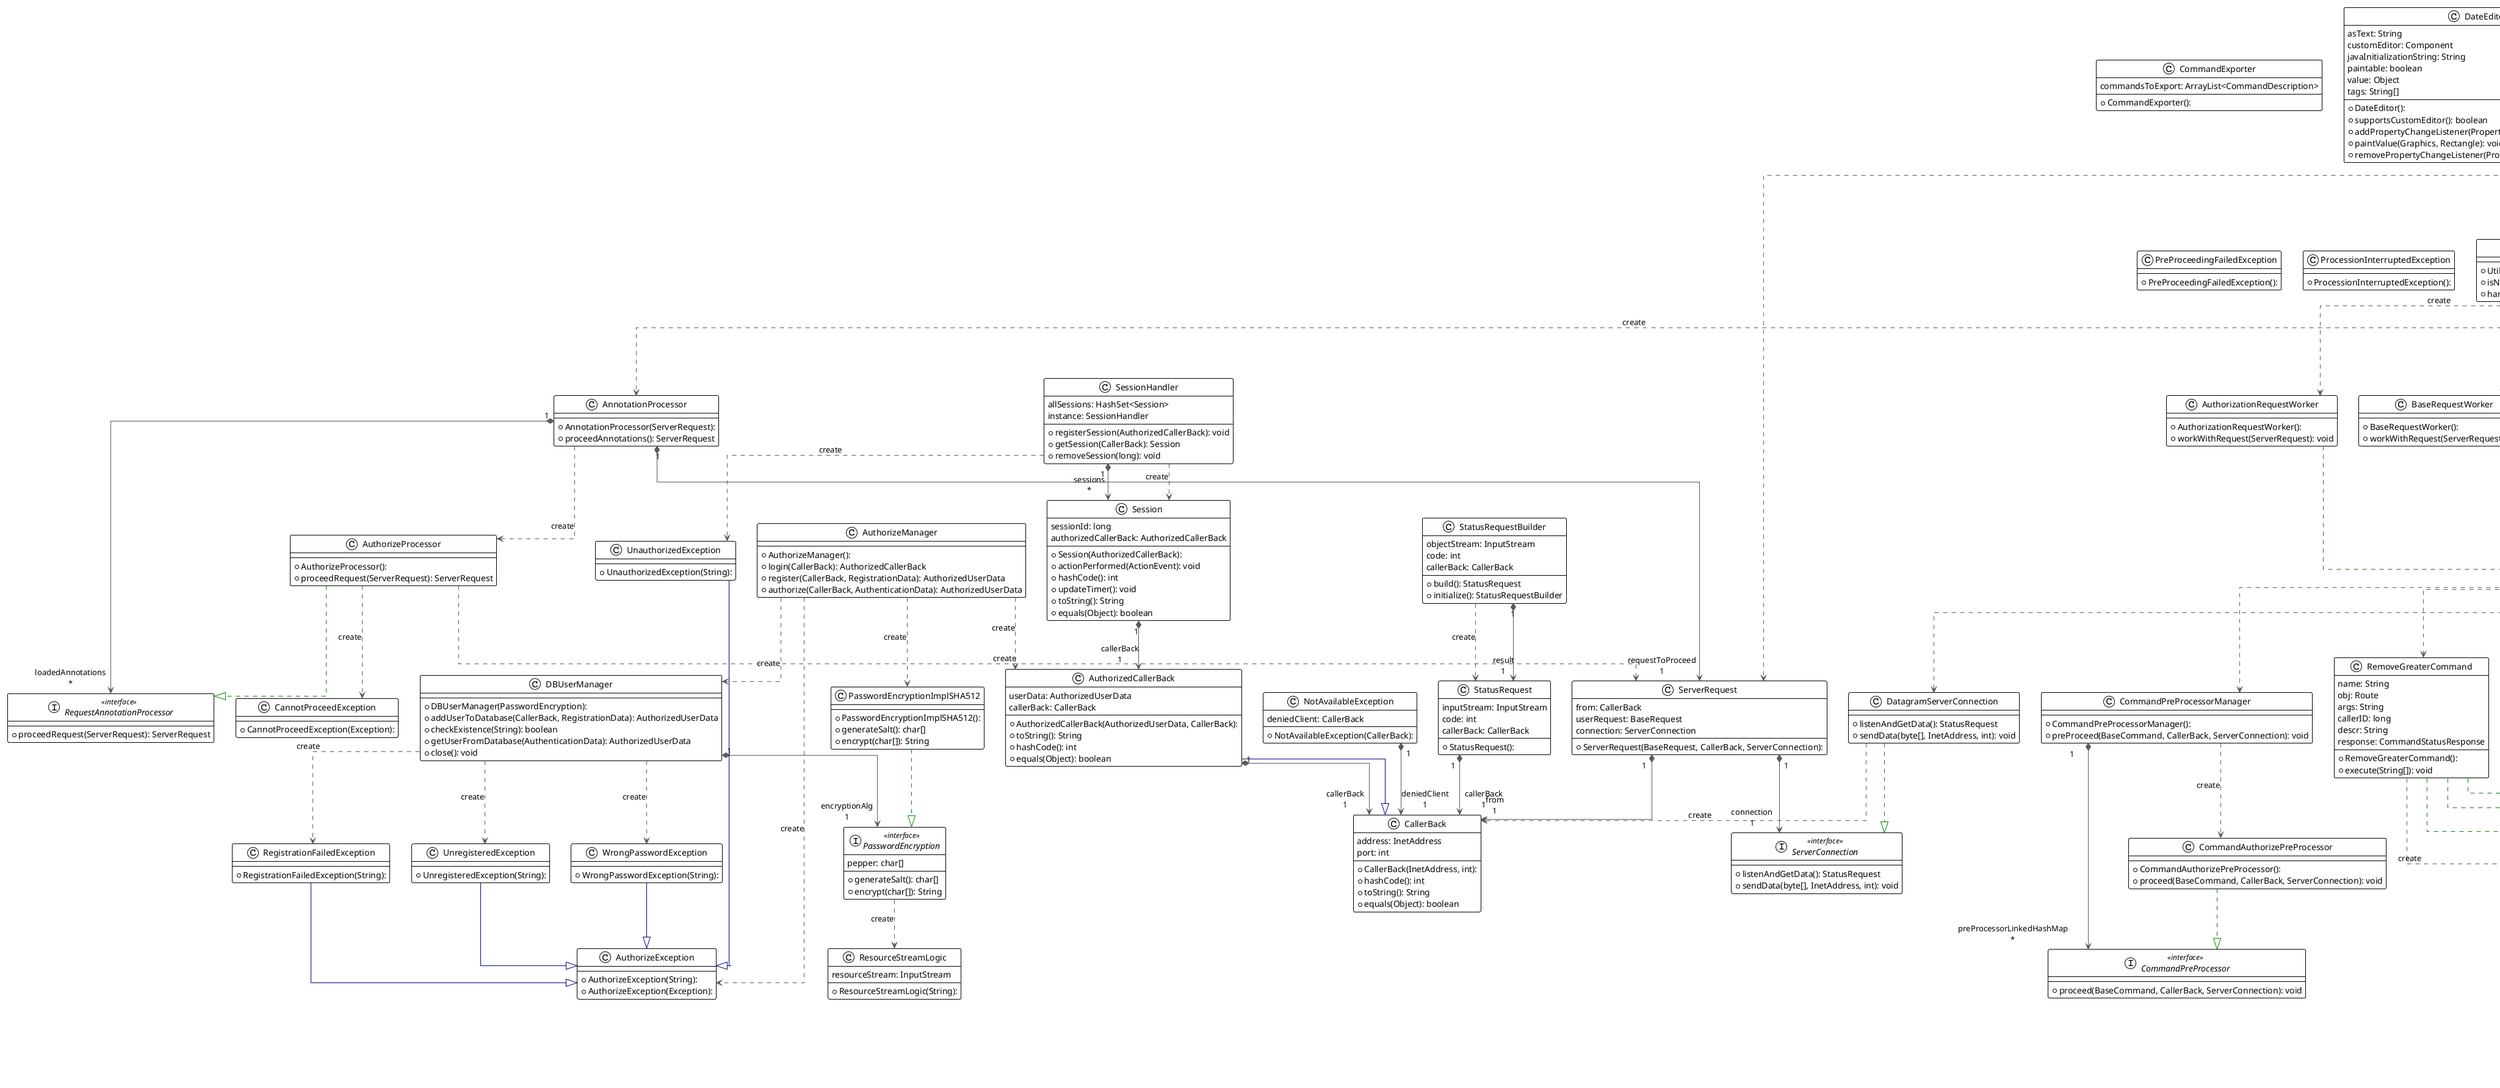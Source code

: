 @startuml

!theme plain
top to bottom direction
skinparam linetype ortho

class AddCommand {
  + AddCommand(): 
  + execute(String[]): void
   name: String
   obj: Route
   args: String
   callerID: long
   descr: String
   response: CommandStatusResponse
}
class AddIfMaxCommand {
  + AddIfMaxCommand(): 
  + execute(String[]): void
   name: String
   obj: Route
   args: String
   callerID: long
   descr: String
   response: CommandStatusResponse
}
class AddIfMinCommand {
  + AddIfMinCommand(): 
  + execute(String[]): void
   name: String
   obj: Route
   args: String
   callerID: long
   descr: String
   response: CommandStatusResponse
}
class AnnotationProcessor {
  + AnnotationProcessor(ServerRequest): 
  + proceedAnnotations(): ServerRequest
}
class ArgumentCommandClientRequestWorker<T, Y> {
  + ArgumentCommandClientRequestWorker(): 
  + workWithRequest(ServerRequest): void
}
interface ArgumentConsumer<T> << interface >> {
   obj: T
}
interface AuthorizableCommand << interface >> {
   callerID: long
}
class AuthorizationRequestWorker {
  + AuthorizationRequestWorker(): 
  + workWithRequest(ServerRequest): void
}
class AuthorizeException {
  + AuthorizeException(String): 
  + AuthorizeException(Exception): 
}
class AuthorizeManager {
  + AuthorizeManager(): 
  + login(CallerBack): AuthorizedCallerBack
  + register(CallerBack, RegistrationData): AuthorizedUserData
  + authorize(CallerBack, AuthenticationData): AuthorizedUserData
}
class AuthorizeProcessor {
  + AuthorizeProcessor(): 
  + proceedRequest(ServerRequest): ServerRequest
}
class AuthorizedCallerBack {
  + AuthorizedCallerBack(AuthorizedUserData, CallerBack): 
  + toString(): String
  + hashCode(): int
  + equals(Object): boolean
   userData: AuthorizedUserData
   callerBack: CallerBack
}
interface BaseCommand << interface >> {
  + execute(String[]): void
   name: String
   args: String
   descr: String
   response: CommandStatusResponse
}
interface BaseReader << interface >> {
  + readFromFile(String): LinkedHashMap<String[], String>
}
class BaseRequestWorker {
  + BaseRequestWorker(): 
  + workWithRequest(ServerRequest): void
}
interface BaseWriter << interface >> {
  + writeToFile(String, LinkedHashMap<String[], String>): void
}
class CallerBack {
  + CallerBack(InetAddress, int): 
  + hashCode(): int
  + toString(): String
  + equals(Object): boolean
   address: InetAddress
   port: int
}
class CannotProceedException {
  + CannotProceedException(Exception): 
}
class ClearCommand {
  + ClearCommand(): 
  + execute(String[]): void
   name: String
   callerID: long
   descr: String
   response: CommandStatusResponse
}
interface CollectionHandler<T, E> << interface >> {
  + getMax(Comparator<E>): E
  + sort(): void
  + addElementToCollection(E): void
  + getMin(Comparator<E>): E
   lastElement: E
   sorted: T
   firstOrNew: E
   collection: T
   initDate: Date
}
class CommandAuthorizePreProcessor {
  + CommandAuthorizePreProcessor(): 
  + proceed(BaseCommand, CallerBack, ServerConnection): void
}
class CommandClientRequestWorker {
  + CommandClientRequestWorker(): 
  + workWithRequest(ServerRequest): void
}
class CommandConfigureRequestWorker {
  + CommandConfigureRequestWorker(): 
  + workWithRequest(ServerRequest): void
}
class CommandExporter {
  + CommandExporter(): 
   commandsToExport: ArrayList<CommandDescription>
}
class CommandManager {
  + CommandManager(): 
  ~ commands: LinkedHashMap<String, BaseCommand>
  + executeCommand(CommandClientRequest, CallerBack, ServerConnection): void
  + fromDescription(CommandDescription): BaseCommand
   commands: LinkedHashMap<String, BaseCommand>
}
interface CommandPreProcessor << interface >> {
  + proceed(BaseCommand, CallerBack, ServerConnection): void
}
class CommandPreProcessorManager {
  + CommandPreProcessorManager(): 
  + preProceed(BaseCommand, CallerBack, ServerConnection): void
}
class CountGreaterThanDistanceCommand {
  + CountGreaterThanDistanceCommand(): 
  + execute(String[]): void
   name: String
   args: String
   descr: String
   response: CommandStatusResponse
}
class DBCollectionLoader<T> {
  + DBCollectionLoader(T): 
  + loadFromDB(): void
  + close(): void
}
class DBCollectionManager {
  + close(): void
}
class DBElementCreatorLogic {
  + close(): void
}
class DBIntegrationUtility {
  + DBIntegrationUtility(): 
  + removeFromCollectionAndDB(long, long): boolean
  + addRouteToDBAndCollection(Route, long): StatusResponse
  + getAccessibleCollection(long, Supplier<T>): T
  + updateElementInDBAndCollection(Route, long, long): StatusResponse
  + clearCollectionInDBAndMemory(long): StatusResponse
   instance: DBIntegrationUtility
}
class DBUserManager {
  + DBUserManager(PasswordEncryption): 
  + addUserToDatabase(CallerBack, RegistrationData): AuthorizedUserData
  + checkExistence(String): boolean
  + getUserFromDatabase(AuthenticationData): AuthorizedUserData
  + close(): void
}
class DatagramServerConnection {
  + listenAndGetData(): StatusRequest
  + sendData(byte[], InetAddress, int): void
}
class DatagramServerConnectionFactory {
  + DatagramServerConnectionFactory(): 
  + initializeServer(int): ServerConnection
}
class DateEditor {
  + DateEditor(): 
  + supportsCustomEditor(): boolean
  + addPropertyChangeListener(PropertyChangeListener): void
  + paintValue(Graphics, Rectangle): void
  + removePropertyChangeListener(PropertyChangeListener): void
   asText: String
   customEditor: Component
   javaInitializationString: String
   paintable: boolean
   value: Object
   tags: String[]
}
class ElementNotAddedException {
  + ElementNotAddedException(): 
}
class ExecuteScriptCommand {
  + ExecuteScriptCommand(): 
  ~ response: CommandStatusResponse
  + execute(String[]): void
   name: String
   args: String
   descr: String
   response: CommandStatusResponse
}
class ExitCommand {
  + ExitCommand(): 
  + execute(String[]): void
   name: String
   callerID: long
   descr: String
   response: CommandStatusResponse
}
class HelpCommand {
  + HelpCommand(): 
  + execute(String[]): void
   name: String
   response: CommandStatusResponse
   descr: String
}
class InfoCommand {
  + InfoCommand(): 
  + execute(String[]): void
   name: String
   response: CommandStatusResponse
   descr: String
}
class IntermediateResponseSender {
  + IntermediateResponseSender(): 
  + sendLargeResponse(ByteArrayOutputStream, CallerBack, ServerConnection): void
}
class InvalidRequestException {
  + InvalidRequestException(): 
}
class Loader<T, E> {
  + Loader(Class<T>, Class<E>): 
  + loadFromXMLbyEnvKey(String): T
  + loadFromFile(String, BaseReader): T
  + setupConverter(Class<?>, Class<PropertyEditor>): void
}
class Main {
  + Main(): 
  + main(String[]): void
}
class MinByCreationDateCommand {
  + MinByCreationDateCommand(): 
  + execute(String[]): void
   name: String
   response: CommandStatusResponse
   descr: String
}
class NotAvailableException {
  + NotAvailableException(CallerBack): 
   deniedClient: CallerBack
}
interface PasswordEncryption << interface >> {
  + generateSalt(): char[]
  + encrypt(char[]): String
   pepper: char[]
}
class PasswordEncryptionImplSHA512 {
  + PasswordEncryptionImplSHA512(): 
  + generateSalt(): char[]
  + encrypt(char[]): String
}
class PreProceedingFailedException {
  + PreProceedingFailedException(): 
}
interface PreProcessingCommandInterface << interface >>
class PrintFieldDistanceAscendingCommand {
  + PrintFieldDistanceAscendingCommand(): 
  + execute(String[]): void
   name: String
   response: CommandStatusResponse
   descr: String
}
class ProcessionInterruptedException {
  + ProcessionInterruptedException(): 
}
class RegistrationFailedException {
  + RegistrationFailedException(String): 
}
class RegistrationRequestWorker {
  + RegistrationRequestWorker(): 
  + workWithRequest(ServerRequest): void
}
class RemoveByIdCommand {
  + RemoveByIdCommand(): 
  + execute(String[]): void
   name: String
   args: String
   callerID: long
   descr: String
   response: CommandStatusResponse
}
class RemoveGreaterCommand {
  + RemoveGreaterCommand(): 
  + execute(String[]): void
   name: String
   obj: Route
   args: String
   callerID: long
   descr: String
   response: CommandStatusResponse
}
interface RequestAnnotationProcessor << interface >> {
  + proceedRequest(ServerRequest): ServerRequest
}
class RequestReader {
  + RequestReader(InputStream): 
  + readObject(): BaseRequest
}
interface RequestWorker << interface >> {
  + workWithRequest(ServerRequest): void
}
class RequestWorkerManager {
  + RequestWorkerManager(): 
  + workWithRequest(ServerRequest): void
}
class ResourceStreamLogic {
  + ResourceStreamLogic(String): 
   resourceStream: InputStream
}
class ResponseSender {
  + ResponseSender(): 
  + sendResponse(BaseResponse, ServerConnection, CallerBack): void
}
class RouteComparator {
  + RouteComparator(): 
  + compare(Route, Route): int
}
class RouteCreationDateComparator {
  + RouteCreationDateComparator(): 
  + compare(Route, Route): int
}
class RouteDistanceComparator {
  + RouteDistanceComparator(): 
  + compare(Route, Route): int
}
class RoutesHandler {
  + sort(): void
  + addElementToCollection(Route): void
  + getMax(Comparator<Route>): Route
  + getMin(Comparator<Route>): Route
   sorted: HashSet<Route>
   firstOrNew: Route
   instance: RoutesHandler
   collection: HashSet<Route>
   initDate: Date
   lastElement: Route
}
class SaveCommand {
  + SaveCommand(): 
  + execute(String[]): void
   name: String
   response: CommandStatusResponse
   descr: String
}
class Saver<T, E> {
  + Saver(Class<E>): 
  + saveCollection(T, String): void
}
class ServerCommandManager {
  + ServerCommandManager(): 
  + executeCommand(String[]): void
}
interface ServerConnection << interface >> {
  + listenAndGetData(): StatusRequest
  + sendData(byte[], InetAddress, int): void
}
interface ServerConnectionFactory << interface >> {
  + initializeServer(int): ServerConnection
}
class ServerRequest {
  + ServerRequest(BaseRequest, CallerBack, ServerConnection): 
   from: CallerBack
   userRequest: BaseRequest
   connection: ServerConnection
}
class Session {
  + Session(AuthorizedCallerBack): 
  + actionPerformed(ActionEvent): void
  + hashCode(): int
  + updateTimer(): void
  + toString(): String
  + equals(Object): boolean
   sessionId: long
   authorizedCallerBack: AuthorizedCallerBack
}
class SessionHandler {
  + registerSession(AuthorizedCallerBack): void
  + getSession(CallerBack): Session
  + removeSession(long): void
   allSessions: HashSet<Session>
   instance: SessionHandler
}
class ShowCommand {
  + ShowCommand(): 
  + execute(String[]): void
   name: String
   args: String
   descr: String
   response: CommandStatusResponse
}
class ShowSessions {
  + ShowSessions(): 
  + execute(String[]): void
   name: String
   response: CommandStatusResponse
   descr: String
}
class StatusRequest {
  + StatusRequest(): 
   inputStream: InputStream
   code: int
   callerBack: CallerBack
}
class StatusRequestBuilder {
  + build(): StatusRequest
  + initialize(): StatusRequestBuilder
   objectStream: InputStream
   code: int
   callerBack: CallerBack
}
entity StatusResponse << record >> {
  + StatusResponse(String, int): 
  + code(): int
  + toCommandResponse(): CommandStatusResponse
  + response(): String
}
class UnauthorizedException {
  + UnauthorizedException(String): 
}
class UnknownCommandException {
  + UnknownCommandException(String): 
}
class UnregisteredException {
  + UnregisteredException(String): 
}
class UnsupportedRequestException {
  + UnsupportedRequestException(String): 
}
class UpdateCommand {
  + UpdateCommand(): 
  + execute(String[]): void
   name: String
   obj: Route
   args: String
   callerID: long
   descr: String
   response: CommandStatusResponse
}
class Utilities {
  + Utilities(): 
  + isNotNumeric(String): boolean
  + handleUserInputID(String): Long?
}
class Wrapper {
  + Wrapper(): 
  + isWrapperType(Class<?>): boolean
}
class WrongPasswordException {
  + WrongPasswordException(String): 
}
class XMLReader {
  + XMLReader(): 
  + readFromFile(String): LinkedHashMap<String[], String>
}
class XMLWriter {
  + XMLWriter(): 
  + writeToFile(String, LinkedHashMap<String[], String>): void
}

AddCommand                          -[#008200,dashed]-^  ArgumentConsumer                   
AddCommand                          -[#008200,dashed]-^  AuthorizableCommand                
AddCommand                          -[#008200,dashed]-^  BaseCommand                        
AddIfMaxCommand                     -[#008200,dashed]-^  ArgumentConsumer                   
AddIfMaxCommand                     -[#008200,dashed]-^  AuthorizableCommand                
AddIfMaxCommand                     -[#008200,dashed]-^  BaseCommand                        
AddIfMaxCommand                     -[#595959,dashed]->  RouteDistanceComparator            : "«create»"
AddIfMinCommand                     -[#008200,dashed]-^  ArgumentConsumer                   
AddIfMinCommand                     -[#008200,dashed]-^  AuthorizableCommand                
AddIfMinCommand                     -[#008200,dashed]-^  BaseCommand                        
AddIfMinCommand                     -[#595959,dashed]->  RouteDistanceComparator            : "«create»"
AnnotationProcessor                 -[#595959,dashed]->  AuthorizeProcessor                 : "«create»"
AnnotationProcessor                "1" *-[#595959,plain]-> "loadedAnnotations\n*" RequestAnnotationProcessor         
AnnotationProcessor                "1" *-[#595959,plain]-> "requestToProceed\n1" ServerRequest                      
ArgumentCommandClientRequestWorker  -[#595959,dashed]->  CommandManager                     : "«create»"
ArgumentCommandClientRequestWorker  -[#008200,dashed]-^  RequestWorker                      
AuthorizableCommand                 -[#008200,plain]-^  PreProcessingCommandInterface      
AuthorizationRequestWorker          -[#008200,dashed]-^  RequestWorker                      
AuthorizeManager                    -[#595959,dashed]->  AuthorizeException                 : "«create»"
AuthorizeManager                    -[#595959,dashed]->  AuthorizedCallerBack               : "«create»"
AuthorizeManager                    -[#595959,dashed]->  DBUserManager                      : "«create»"
AuthorizeManager                    -[#595959,dashed]->  PasswordEncryptionImplSHA512       : "«create»"
AuthorizeProcessor                  -[#595959,dashed]->  CannotProceedException             : "«create»"
AuthorizeProcessor                  -[#008200,dashed]-^  RequestAnnotationProcessor         
AuthorizeProcessor                  -[#595959,dashed]->  ServerRequest                      : "«create»"
AuthorizedCallerBack                -[#000082,plain]-^  CallerBack                         
AuthorizedCallerBack               "1" *-[#595959,plain]-> "callerBack\n1" CallerBack                         
BaseRequestWorker                   -[#008200,dashed]-^  RequestWorker                      
ClearCommand                        -[#008200,dashed]-^  AuthorizableCommand                
ClearCommand                        -[#008200,dashed]-^  BaseCommand                        
CommandAuthorizePreProcessor        -[#008200,dashed]-^  CommandPreProcessor                
CommandClientRequestWorker          -[#595959,dashed]->  CommandManager                     : "«create»"
CommandClientRequestWorker          -[#008200,dashed]-^  RequestWorker                      
CommandConfigureRequestWorker       -[#008200,dashed]-^  RequestWorker                      
CommandManager                      -[#595959,dashed]->  AddCommand                         : "«create»"
CommandManager                      -[#595959,dashed]->  AddIfMaxCommand                    : "«create»"
CommandManager                      -[#595959,dashed]->  AddIfMinCommand                    : "«create»"
CommandManager                     "1" *-[#595959,plain]-> "commands\n*" BaseCommand                        
CommandManager                      -[#595959,dashed]->  ClearCommand                       : "«create»"
CommandManager                      -[#595959,dashed]->  CommandPreProcessorManager         : "«create»"
CommandManager                      -[#595959,dashed]->  CountGreaterThanDistanceCommand    : "«create»"
CommandManager                      -[#595959,dashed]->  ExecuteScriptCommand               : "«create»"
CommandManager                      -[#595959,dashed]->  ExitCommand                        : "«create»"
CommandManager                      -[#595959,dashed]->  HelpCommand                        : "«create»"
CommandManager                      -[#595959,dashed]->  InfoCommand                        : "«create»"
CommandManager                      -[#595959,dashed]->  MinByCreationDateCommand           : "«create»"
CommandManager                      -[#595959,dashed]->  PrintFieldDistanceAscendingCommand : "«create»"
CommandManager                      -[#595959,dashed]->  RemoveByIdCommand                  : "«create»"
CommandManager                      -[#595959,dashed]->  RemoveGreaterCommand               : "«create»"
CommandManager                      -[#595959,dashed]->  ShowCommand                        : "«create»"
CommandManager                      -[#595959,dashed]->  UnknownCommandException            : "«create»"
CommandManager                      -[#595959,dashed]->  UpdateCommand                      : "«create»"
CommandPreProcessorManager          -[#595959,dashed]->  CommandAuthorizePreProcessor       : "«create»"
CommandPreProcessorManager         "1" *-[#595959,plain]-> "preProcessorLinkedHashMap\n*" CommandPreProcessor                
CountGreaterThanDistanceCommand     -[#008200,dashed]-^  BaseCommand                        
DBCollectionManager                 -[#595959,dashed]->  ElementNotAddedException           : "«create»"
DBIntegrationUtility                -[#595959,dashed]->  DBCollectionLoader                 : "«create»"
DBIntegrationUtility                -[#595959,dashed]->  DBCollectionManager                : "«create»"
DBIntegrationUtility                -[#595959,dashed]->  DBElementCreatorLogic              : "«create»"
DBIntegrationUtility                -[#595959,dashed]->  StatusResponse                     : "«create»"
DBUserManager                      "1" *-[#595959,plain]-> "encryptionAlg\n1" PasswordEncryption                 
DBUserManager                       -[#595959,dashed]->  RegistrationFailedException        : "«create»"
DBUserManager                       -[#595959,dashed]->  UnregisteredException              : "«create»"
DBUserManager                       -[#595959,dashed]->  WrongPasswordException             : "«create»"
DatagramServerConnection            -[#595959,dashed]->  CallerBack                         : "«create»"
DatagramServerConnection            -[#008200,dashed]-^  ServerConnection                   
DatagramServerConnectionFactory     -[#595959,dashed]->  DatagramServerConnection           : "«create»"
DatagramServerConnectionFactory     -[#008200,dashed]-^  ServerConnectionFactory            
ExecuteScriptCommand                -[#008200,dashed]-^  BaseCommand                        
ExitCommand                         -[#008200,dashed]-^  AuthorizableCommand                
ExitCommand                         -[#008200,dashed]-^  BaseCommand                        
HelpCommand                         -[#008200,dashed]-^  BaseCommand                        
HelpCommand                         -[#595959,dashed]->  CommandManager                     : "«create»"
InfoCommand                         -[#008200,dashed]-^  BaseCommand                        
Loader                              -[#595959,dashed]->  XMLReader                          : "«create»"
Main                                -[#595959,dashed]->  DBCollectionLoader                 : "«create»"
Main                                -[#595959,dashed]->  DatagramServerConnectionFactory    : "«create»"
Main                                -[#595959,dashed]->  RequestReader                      : "«create»"
Main                                -[#595959,dashed]->  RequestWorkerManager               : "«create»"
Main                                -[#595959,dashed]->  ServerCommandManager               : "«create»"
Main                                -[#595959,dashed]->  ServerRequest                      : "«create»"
MinByCreationDateCommand            -[#008200,dashed]-^  BaseCommand                        
MinByCreationDateCommand            -[#595959,dashed]->  RouteCreationDateComparator        : "«create»"
NotAvailableException              "1" *-[#595959,plain]-> "deniedClient\n1" CallerBack                         
PasswordEncryption                  -[#595959,dashed]->  ResourceStreamLogic                : "«create»"
PasswordEncryptionImplSHA512        -[#008200,dashed]-^  PasswordEncryption                 
PrintFieldDistanceAscendingCommand  -[#008200,dashed]-^  BaseCommand                        
RegistrationFailedException         -[#000082,plain]-^  AuthorizeException                 
RegistrationRequestWorker           -[#008200,dashed]-^  RequestWorker                      
RemoveByIdCommand                   -[#008200,dashed]-^  AuthorizableCommand                
RemoveByIdCommand                   -[#008200,dashed]-^  BaseCommand                        
RemoveGreaterCommand                -[#008200,dashed]-^  ArgumentConsumer                   
RemoveGreaterCommand                -[#008200,dashed]-^  AuthorizableCommand                
RemoveGreaterCommand                -[#008200,dashed]-^  BaseCommand                        
RemoveGreaterCommand                -[#595959,dashed]->  RouteDistanceComparator            : "«create»"
RequestWorkerManager                -[#595959,dashed]->  AnnotationProcessor                : "«create»"
RequestWorkerManager                -[#595959,dashed]->  ArgumentCommandClientRequestWorker : "«create»"
RequestWorkerManager                -[#595959,dashed]->  AuthorizationRequestWorker         : "«create»"
RequestWorkerManager                -[#595959,dashed]->  BaseRequestWorker                  : "«create»"
RequestWorkerManager                -[#595959,dashed]->  CommandClientRequestWorker         : "«create»"
RequestWorkerManager                -[#595959,dashed]->  CommandConfigureRequestWorker      : "«create»"
RequestWorkerManager                -[#595959,dashed]->  RegistrationRequestWorker          : "«create»"
RequestWorkerManager               "1" *-[#595959,plain]-> "workers\n*" RequestWorker                      
RequestWorkerManager                -[#595959,dashed]->  UnsupportedRequestException        : "«create»"
ResponseSender                      -[#595959,dashed]->  IntermediateResponseSender         : "«create»"
RoutesHandler                       -[#008200,dashed]-^  CollectionHandler                  
RoutesHandler                       -[#595959,dashed]->  RouteComparator                    : "«create»"
SaveCommand                         -[#008200,dashed]-^  BaseCommand                        
SaveCommand                         -[#595959,dashed]->  Saver                              : "«create»"
Saver                               -[#595959,dashed]->  XMLWriter                          : "«create»"
ServerCommandManager               "1" *-[#595959,plain]-> "serverCommands\n*" BaseCommand                        
ServerCommandManager                -[#595959,dashed]->  ShowSessions                       : "«create»"
ServerCommandManager                -[#595959,dashed]->  UnknownCommandException            : "«create»"
ServerRequest                      "1" *-[#595959,plain]-> "from\n1" CallerBack                         
ServerRequest                      "1" *-[#595959,plain]-> "connection\n1" ServerConnection                   
Session                            "1" *-[#595959,plain]-> "callerBack\n1" AuthorizedCallerBack               
SessionHandler                     "1" *-[#595959,plain]-> "sessions\n*" Session                            
SessionHandler                      -[#595959,dashed]->  Session                            : "«create»"
SessionHandler                      -[#595959,dashed]->  UnauthorizedException              : "«create»"
ShowCommand                         -[#008200,dashed]-^  BaseCommand                        
ShowSessions                        -[#008200,dashed]-^  BaseCommand                        
StatusRequest                      "1" *-[#595959,plain]-> "callerBack\n1" CallerBack                         
StatusRequestBuilder                -[#595959,dashed]->  StatusRequest                      : "«create»"
StatusRequestBuilder               "1" *-[#595959,plain]-> "result\n1" StatusRequest                      
UnauthorizedException               -[#000082,plain]-^  AuthorizeException                 
UnregisteredException               -[#000082,plain]-^  AuthorizeException                 
UpdateCommand                       -[#008200,dashed]-^  ArgumentConsumer                   
UpdateCommand                       -[#008200,dashed]-^  AuthorizableCommand                
UpdateCommand                       -[#008200,dashed]-^  BaseCommand                        
Wrapper                             +-[#820000,plain]-  Saver                              
WrongPasswordException              -[#000082,plain]-^  AuthorizeException                 
XMLReader                           -[#008200,dashed]-^  BaseReader                         
XMLWriter                           -[#008200,dashed]-^  BaseWriter                         
@enduml

